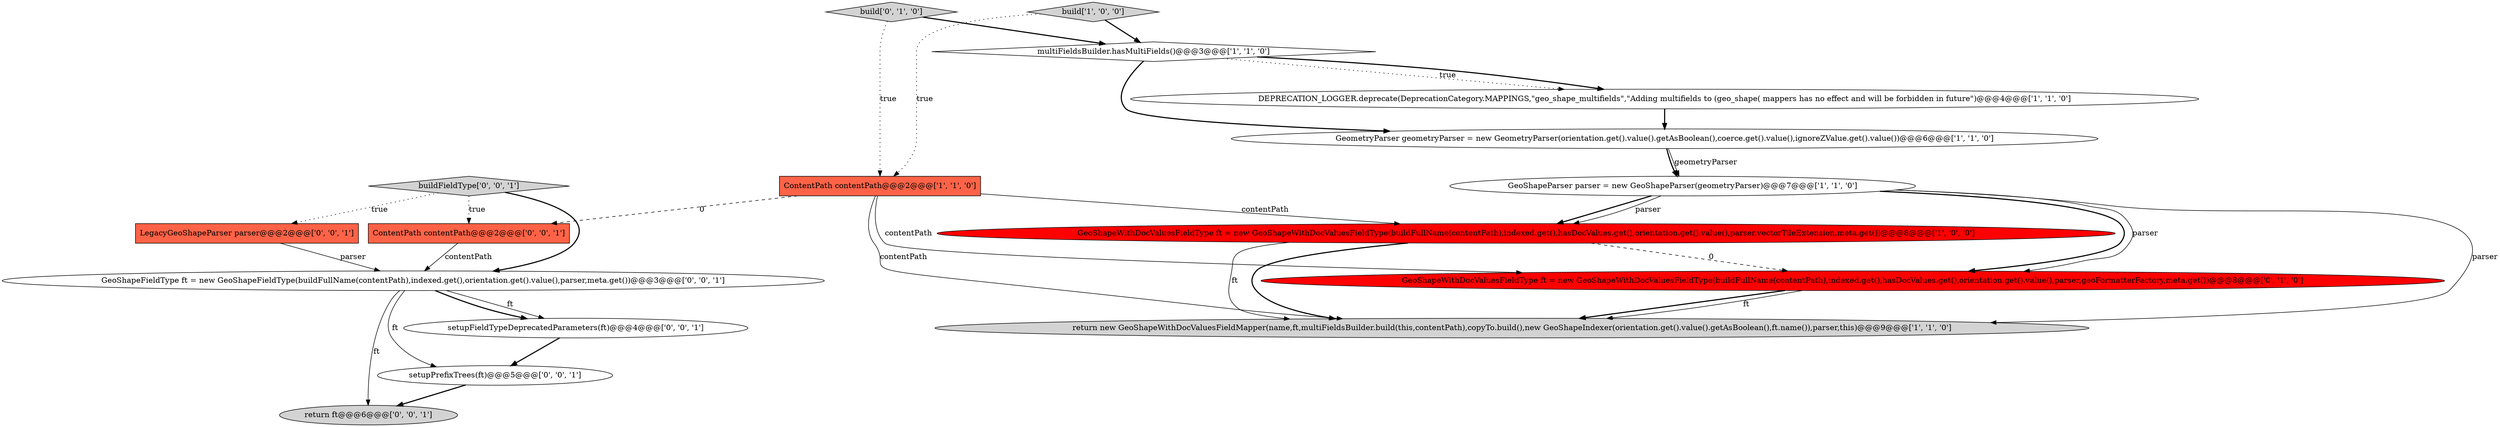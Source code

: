 digraph {
5 [style = filled, label = "ContentPath contentPath@@@2@@@['1', '1', '0']", fillcolor = tomato, shape = box image = "AAA0AAABBB1BBB"];
15 [style = filled, label = "ContentPath contentPath@@@2@@@['0', '0', '1']", fillcolor = tomato, shape = box image = "AAA0AAABBB3BBB"];
9 [style = filled, label = "GeoShapeWithDocValuesFieldType ft = new GeoShapeWithDocValuesFieldType(buildFullName(contentPath),indexed.get(),hasDocValues.get(),orientation.get().value(),parser,geoFormatterFactory,meta.get())@@@8@@@['0', '1', '0']", fillcolor = red, shape = ellipse image = "AAA1AAABBB2BBB"];
8 [style = filled, label = "build['0', '1', '0']", fillcolor = lightgray, shape = diamond image = "AAA0AAABBB2BBB"];
0 [style = filled, label = "GeometryParser geometryParser = new GeometryParser(orientation.get().value().getAsBoolean(),coerce.get().value(),ignoreZValue.get().value())@@@6@@@['1', '1', '0']", fillcolor = white, shape = ellipse image = "AAA0AAABBB1BBB"];
14 [style = filled, label = "LegacyGeoShapeParser parser@@@2@@@['0', '0', '1']", fillcolor = tomato, shape = box image = "AAA0AAABBB3BBB"];
13 [style = filled, label = "return ft@@@6@@@['0', '0', '1']", fillcolor = lightgray, shape = ellipse image = "AAA0AAABBB3BBB"];
10 [style = filled, label = "buildFieldType['0', '0', '1']", fillcolor = lightgray, shape = diamond image = "AAA0AAABBB3BBB"];
6 [style = filled, label = "multiFieldsBuilder.hasMultiFields()@@@3@@@['1', '1', '0']", fillcolor = white, shape = diamond image = "AAA0AAABBB1BBB"];
4 [style = filled, label = "GeoShapeWithDocValuesFieldType ft = new GeoShapeWithDocValuesFieldType(buildFullName(contentPath),indexed.get(),hasDocValues.get(),orientation.get().value(),parser,vectorTileExtension,meta.get())@@@8@@@['1', '0', '0']", fillcolor = red, shape = ellipse image = "AAA1AAABBB1BBB"];
7 [style = filled, label = "return new GeoShapeWithDocValuesFieldMapper(name,ft,multiFieldsBuilder.build(this,contentPath),copyTo.build(),new GeoShapeIndexer(orientation.get().value().getAsBoolean(),ft.name()),parser,this)@@@9@@@['1', '1', '0']", fillcolor = lightgray, shape = ellipse image = "AAA0AAABBB1BBB"];
2 [style = filled, label = "GeoShapeParser parser = new GeoShapeParser(geometryParser)@@@7@@@['1', '1', '0']", fillcolor = white, shape = ellipse image = "AAA0AAABBB1BBB"];
1 [style = filled, label = "DEPRECATION_LOGGER.deprecate(DeprecationCategory.MAPPINGS,\"geo_shape_multifields\",\"Adding multifields to (geo_shape( mappers has no effect and will be forbidden in future\")@@@4@@@['1', '1', '0']", fillcolor = white, shape = ellipse image = "AAA0AAABBB1BBB"];
3 [style = filled, label = "build['1', '0', '0']", fillcolor = lightgray, shape = diamond image = "AAA0AAABBB1BBB"];
16 [style = filled, label = "setupFieldTypeDeprecatedParameters(ft)@@@4@@@['0', '0', '1']", fillcolor = white, shape = ellipse image = "AAA0AAABBB3BBB"];
11 [style = filled, label = "GeoShapeFieldType ft = new GeoShapeFieldType(buildFullName(contentPath),indexed.get(),orientation.get().value(),parser,meta.get())@@@3@@@['0', '0', '1']", fillcolor = white, shape = ellipse image = "AAA0AAABBB3BBB"];
12 [style = filled, label = "setupPrefixTrees(ft)@@@5@@@['0', '0', '1']", fillcolor = white, shape = ellipse image = "AAA0AAABBB3BBB"];
11->16 [style = bold, label=""];
4->7 [style = solid, label="ft"];
0->2 [style = bold, label=""];
6->1 [style = dotted, label="true"];
3->6 [style = bold, label=""];
2->7 [style = solid, label="parser"];
8->6 [style = bold, label=""];
6->0 [style = bold, label=""];
11->12 [style = solid, label="ft"];
1->0 [style = bold, label=""];
11->16 [style = solid, label="ft"];
2->9 [style = bold, label=""];
5->9 [style = solid, label="contentPath"];
9->7 [style = bold, label=""];
2->4 [style = bold, label=""];
0->2 [style = solid, label="geometryParser"];
4->7 [style = bold, label=""];
14->11 [style = solid, label="parser"];
2->9 [style = solid, label="parser"];
10->14 [style = dotted, label="true"];
10->15 [style = dotted, label="true"];
6->1 [style = bold, label=""];
12->13 [style = bold, label=""];
4->9 [style = dashed, label="0"];
15->11 [style = solid, label="contentPath"];
3->5 [style = dotted, label="true"];
8->5 [style = dotted, label="true"];
5->7 [style = solid, label="contentPath"];
9->7 [style = solid, label="ft"];
2->4 [style = solid, label="parser"];
5->15 [style = dashed, label="0"];
16->12 [style = bold, label=""];
5->4 [style = solid, label="contentPath"];
11->13 [style = solid, label="ft"];
10->11 [style = bold, label=""];
}
